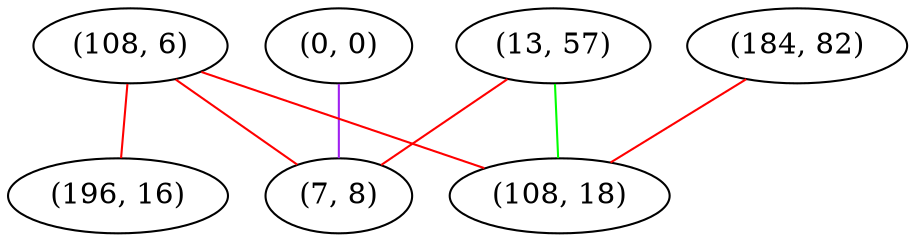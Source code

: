 graph "" {
"(0, 0)";
"(184, 82)";
"(13, 57)";
"(108, 6)";
"(196, 16)";
"(108, 18)";
"(7, 8)";
"(0, 0)" -- "(7, 8)"  [color=purple, key=0, weight=4];
"(184, 82)" -- "(108, 18)"  [color=red, key=0, weight=1];
"(13, 57)" -- "(108, 18)"  [color=green, key=0, weight=2];
"(13, 57)" -- "(7, 8)"  [color=red, key=0, weight=1];
"(108, 6)" -- "(108, 18)"  [color=red, key=0, weight=1];
"(108, 6)" -- "(7, 8)"  [color=red, key=0, weight=1];
"(108, 6)" -- "(196, 16)"  [color=red, key=0, weight=1];
}
